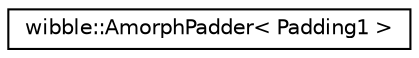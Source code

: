 digraph G
{
  edge [fontname="Helvetica",fontsize="10",labelfontname="Helvetica",labelfontsize="10"];
  node [fontname="Helvetica",fontsize="10",shape=record];
  rankdir="LR";
  Node1 [label="wibble::AmorphPadder\< Padding1 \>",height=0.2,width=0.4,color="black", fillcolor="white", style="filled",URL="$classwibble_1_1AmorphPadder.html"];
}
